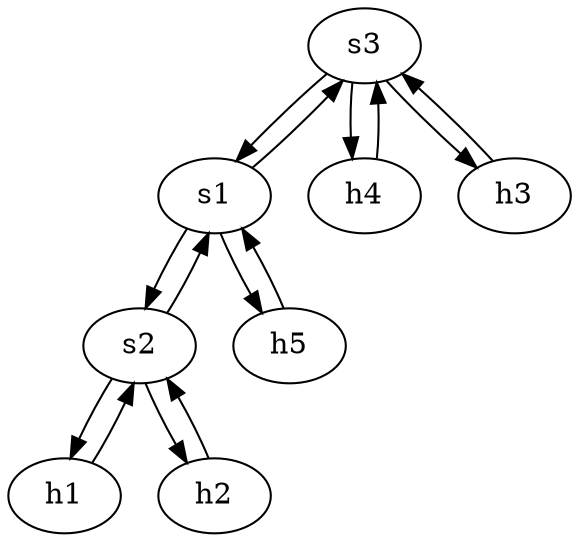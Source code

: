 strict digraph {
	s3	 [id=3,
		type=switch];
	s1	 [id=1,
		type=switch];
	s3 -> s1	 [capacity="2Gbps",
		cost=1,
		dst_port=3,
		src_port=1];
	h4	 [ip="10.0.0.4",
		mac="0:0:0:0:0:4",
		type=host];
	s3 -> h4	 [capacity="1Gbps",
		cost=1,
		dst_port=1,
		src_port=3];
	h3	 [ip="10.0.0.3",
		mac="0:0:0:0:0:3",
		type=host];
	s3 -> h3	 [capacity="1Gbps",
		cost=1,
		dst_port=1,
		src_port=2];
	s1 -> s3	 [capacity="2Gbps",
		cost=1,
		dst_port=1,
		src_port=3];
	s2	 [id=2,
		type=switch];
	s1 -> s2	 [capacity="2Gbps",
		cost=1,
		dst_port=1,
		src_port=2];
	h5	 [ip="10.0.0.5",
		mac="0:0:0:0:0:5",
		type=host];
	s1 -> h5	 [capacity="1Gbps",
		cost=1,
		dst_port=1,
		src_port=1];
	h4 -> s3	 [capacity="1Gbps",
		cost=1,
		dst_port=3,
		src_port=1];
	h3 -> s3	 [capacity="1Gbps",
		cost=1,
		dst_port=2,
		src_port=1];
	s2 -> s1	 [capacity="2Gbps",
		cost=1,
		dst_port=2,
		src_port=1];
	h1	 [ip="10.0.0.1",
		mac="0:0:0:0:0:1",
		type=host];
	s2 -> h1	 [capacity="2Gbps",
		cost=1,
		dst_port=1,
		src_port=2];
	h2	 [ip="10.0.0.2",
		mac="0:0:0:0:0:2",
		type=host];
	s2 -> h2	 [capacity="2Gbps",
		cost=1,
		dst_port=1,
		src_port=3];
	h1 -> s2	 [capacity="2Gbps",
		cost=1,
		dst_port=2,
		src_port=1];
	h2 -> s2	 [capacity="2Gbps",
		cost=1,
		dst_port=3,
		src_port=1];
	h5 -> s1	 [capacity="1Gbps",
		cost=1,
		dst_port=1,
		src_port=1];
}
